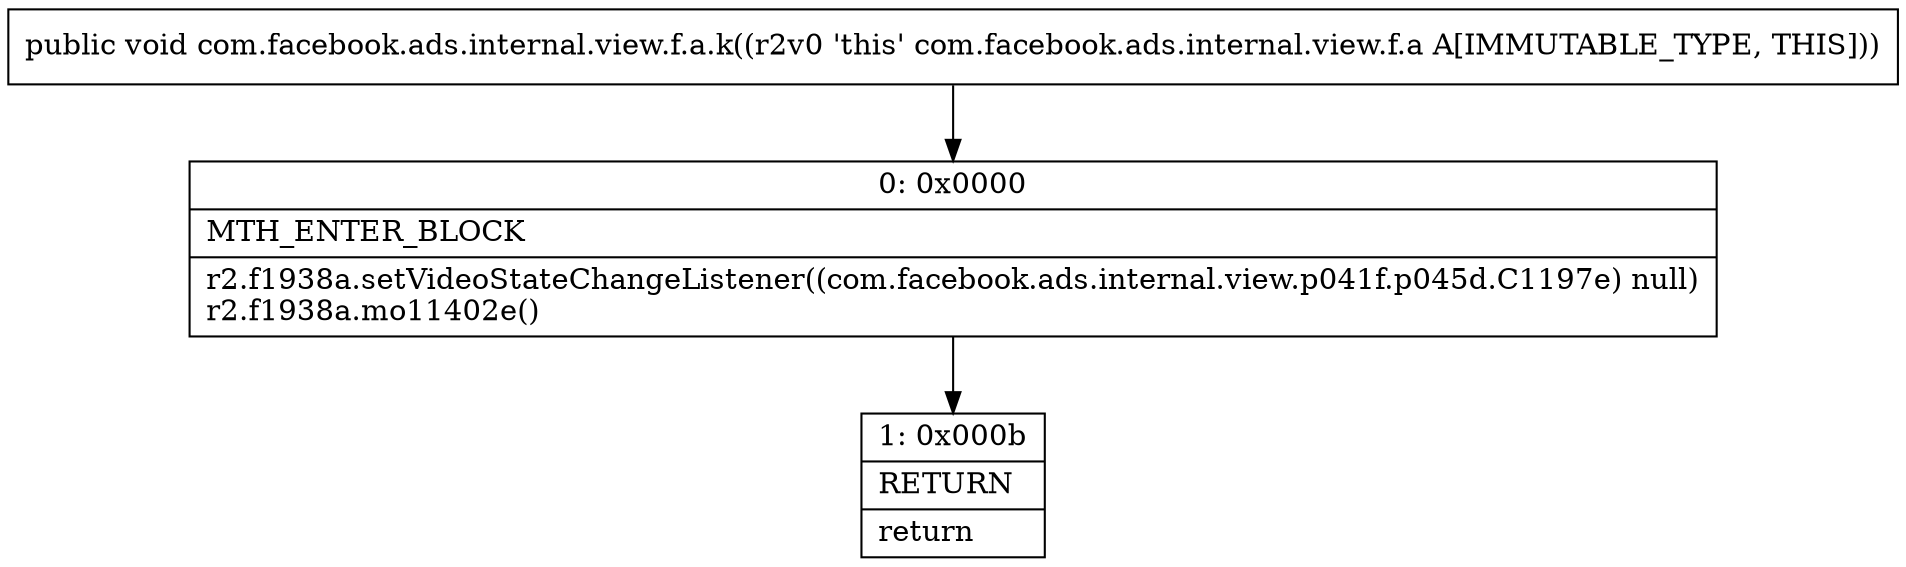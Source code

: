 digraph "CFG forcom.facebook.ads.internal.view.f.a.k()V" {
Node_0 [shape=record,label="{0\:\ 0x0000|MTH_ENTER_BLOCK\l|r2.f1938a.setVideoStateChangeListener((com.facebook.ads.internal.view.p041f.p045d.C1197e) null)\lr2.f1938a.mo11402e()\l}"];
Node_1 [shape=record,label="{1\:\ 0x000b|RETURN\l|return\l}"];
MethodNode[shape=record,label="{public void com.facebook.ads.internal.view.f.a.k((r2v0 'this' com.facebook.ads.internal.view.f.a A[IMMUTABLE_TYPE, THIS])) }"];
MethodNode -> Node_0;
Node_0 -> Node_1;
}


